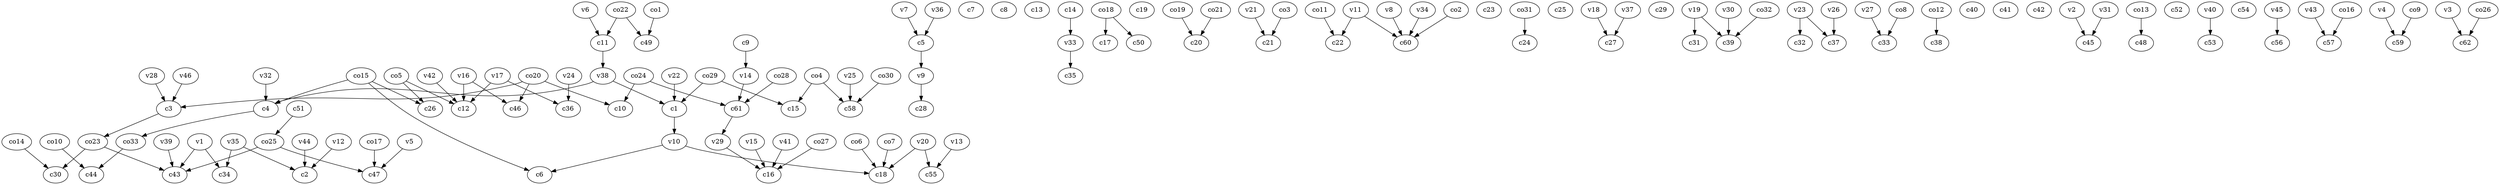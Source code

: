 strict digraph  {
c1;
c2;
c3;
c4;
c5;
c6;
c7;
c8;
c9;
c10;
c11;
c12;
c13;
c14;
c15;
c16;
c17;
c18;
c19;
c20;
c21;
c22;
c23;
c24;
c25;
c26;
c27;
c28;
c29;
c30;
c31;
c32;
c33;
c34;
c35;
c36;
c37;
c38;
c39;
c40;
c41;
c42;
c43;
c44;
c45;
c46;
c47;
c48;
c49;
c50;
c51;
c52;
c53;
c54;
c55;
c56;
c57;
c58;
c59;
c60;
c61;
c62;
v1;
v2;
v3;
v4;
v5;
v6;
v7;
v8;
v9;
v10;
v11;
v12;
v13;
v14;
v15;
v16;
v17;
v18;
v19;
v20;
v21;
v22;
v23;
v24;
v25;
v26;
v27;
v28;
v29;
v30;
v31;
v32;
v33;
v34;
v35;
v36;
v37;
v38;
v39;
v40;
v41;
v42;
v43;
v44;
v45;
v46;
co1;
co2;
co3;
co4;
co5;
co6;
co7;
co8;
co9;
co10;
co11;
co12;
co13;
co14;
co15;
co16;
co17;
co18;
co19;
co20;
co21;
co22;
co23;
co24;
co25;
co26;
co27;
co28;
co29;
co30;
co31;
co32;
co33;
c1 -> v10  [weight=1];
c3 -> co23  [weight=1];
c4 -> co33  [weight=1];
c5 -> v9  [weight=1];
c9 -> v14  [weight=1];
c11 -> v38  [weight=1];
c14 -> v33  [weight=1];
c51 -> co25  [weight=1];
c61 -> v29  [weight=1];
v1 -> c43  [weight=1];
v1 -> c34  [weight=1];
v2 -> c45  [weight=1];
v3 -> c62  [weight=1];
v4 -> c59  [weight=1];
v5 -> c47  [weight=1];
v6 -> c11  [weight=1];
v7 -> c5  [weight=1];
v8 -> c60  [weight=1];
v9 -> c28  [weight=1];
v10 -> c6  [weight=1];
v10 -> c18  [weight=1];
v11 -> c22  [weight=1];
v11 -> c60  [weight=1];
v12 -> c2  [weight=1];
v13 -> c55  [weight=1];
v14 -> c61  [weight=1];
v15 -> c16  [weight=1];
v16 -> c46  [weight=1];
v16 -> c12  [weight=1];
v17 -> c36  [weight=1];
v17 -> c12  [weight=1];
v18 -> c27  [weight=1];
v19 -> c39  [weight=1];
v19 -> c31  [weight=1];
v20 -> c18  [weight=1];
v20 -> c55  [weight=1];
v21 -> c21  [weight=1];
v22 -> c1  [weight=1];
v23 -> c32  [weight=1];
v23 -> c37  [weight=1];
v24 -> c36  [weight=1];
v25 -> c58  [weight=1];
v26 -> c37  [weight=1];
v27 -> c33  [weight=1];
v28 -> c3  [weight=1];
v29 -> c16  [weight=1];
v30 -> c39  [weight=1];
v31 -> c45  [weight=1];
v32 -> c4  [weight=1];
v33 -> c35  [weight=1];
v34 -> c60  [weight=1];
v35 -> c2  [weight=1];
v35 -> c34  [weight=1];
v36 -> c5  [weight=1];
v37 -> c27  [weight=1];
v38 -> c1  [weight=1];
v38 -> c4  [weight=1];
v39 -> c43  [weight=1];
v40 -> c53  [weight=1];
v41 -> c16  [weight=1];
v42 -> c12  [weight=1];
v43 -> c57  [weight=1];
v44 -> c2  [weight=1];
v45 -> c56  [weight=1];
v46 -> c3  [weight=1];
co1 -> c49  [weight=1];
co2 -> c60  [weight=1];
co3 -> c21  [weight=1];
co4 -> c15  [weight=1];
co4 -> c58  [weight=1];
co5 -> c26  [weight=1];
co5 -> c12  [weight=1];
co6 -> c18  [weight=1];
co7 -> c18  [weight=1];
co8 -> c33  [weight=1];
co9 -> c59  [weight=1];
co10 -> c44  [weight=1];
co11 -> c22  [weight=1];
co12 -> c38  [weight=1];
co13 -> c48  [weight=1];
co14 -> c30  [weight=1];
co15 -> c6  [weight=1];
co15 -> c26  [weight=1];
co15 -> c4  [weight=1];
co16 -> c57  [weight=1];
co17 -> c47  [weight=1];
co18 -> c50  [weight=1];
co18 -> c17  [weight=1];
co19 -> c20  [weight=1];
co20 -> c3  [weight=1];
co20 -> c46  [weight=1];
co20 -> c10  [weight=1];
co21 -> c20  [weight=1];
co22 -> c11  [weight=1];
co22 -> c49  [weight=1];
co23 -> c30  [weight=1];
co23 -> c43  [weight=1];
co24 -> c61  [weight=1];
co24 -> c10  [weight=1];
co25 -> c47  [weight=1];
co25 -> c43  [weight=1];
co26 -> c62  [weight=1];
co27 -> c16  [weight=1];
co28 -> c61  [weight=1];
co29 -> c1  [weight=1];
co29 -> c15  [weight=1];
co30 -> c58  [weight=1];
co31 -> c24  [weight=1];
co32 -> c39  [weight=1];
co33 -> c44  [weight=1];
}

